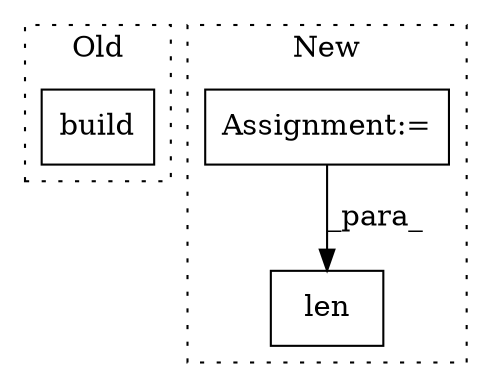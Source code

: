 digraph G {
subgraph cluster0 {
1 [label="build" a="32" s="2275" l="7" shape="box"];
label = "Old";
style="dotted";
}
subgraph cluster1 {
2 [label="len" a="32" s="2472,2485" l="4,1" shape="box"];
3 [label="Assignment:=" a="7" s="2282" l="1" shape="box"];
label = "New";
style="dotted";
}
3 -> 2 [label="_para_"];
}